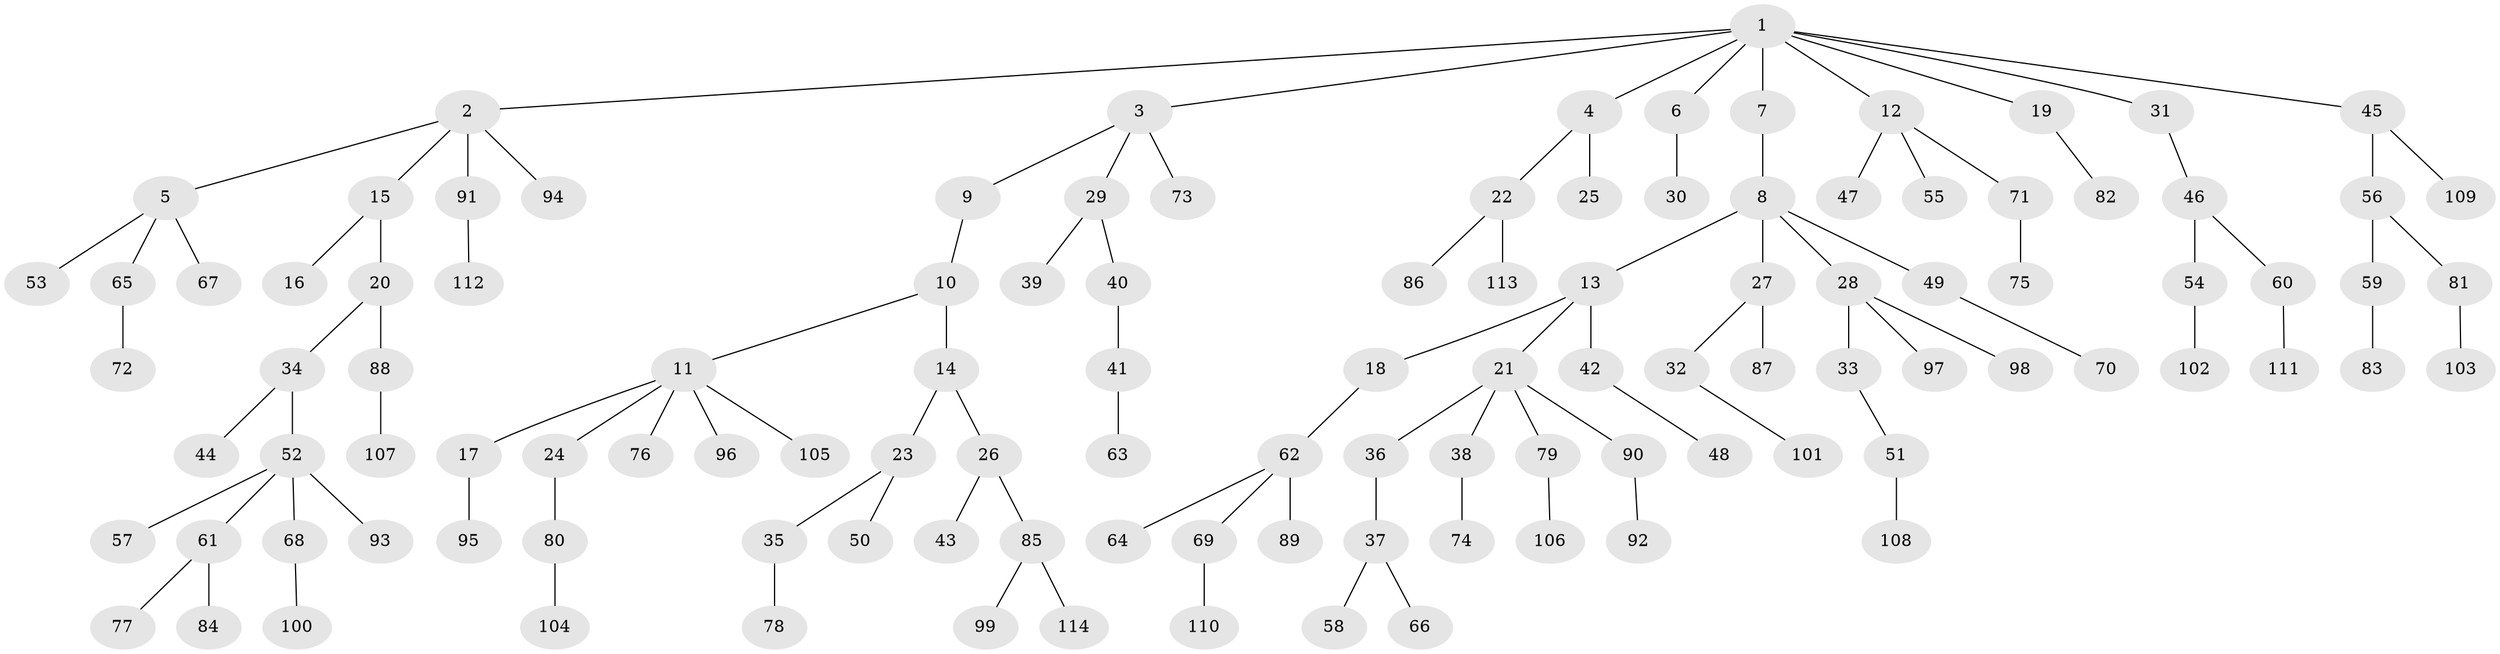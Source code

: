 // coarse degree distribution, {8: 0.027777777777777776, 3: 0.1388888888888889, 1: 0.6111111111111112, 2: 0.1388888888888889, 5: 0.027777777777777776, 4: 0.027777777777777776, 6: 0.027777777777777776}
// Generated by graph-tools (version 1.1) at 2025/51/03/04/25 22:51:24]
// undirected, 114 vertices, 113 edges
graph export_dot {
  node [color=gray90,style=filled];
  1;
  2;
  3;
  4;
  5;
  6;
  7;
  8;
  9;
  10;
  11;
  12;
  13;
  14;
  15;
  16;
  17;
  18;
  19;
  20;
  21;
  22;
  23;
  24;
  25;
  26;
  27;
  28;
  29;
  30;
  31;
  32;
  33;
  34;
  35;
  36;
  37;
  38;
  39;
  40;
  41;
  42;
  43;
  44;
  45;
  46;
  47;
  48;
  49;
  50;
  51;
  52;
  53;
  54;
  55;
  56;
  57;
  58;
  59;
  60;
  61;
  62;
  63;
  64;
  65;
  66;
  67;
  68;
  69;
  70;
  71;
  72;
  73;
  74;
  75;
  76;
  77;
  78;
  79;
  80;
  81;
  82;
  83;
  84;
  85;
  86;
  87;
  88;
  89;
  90;
  91;
  92;
  93;
  94;
  95;
  96;
  97;
  98;
  99;
  100;
  101;
  102;
  103;
  104;
  105;
  106;
  107;
  108;
  109;
  110;
  111;
  112;
  113;
  114;
  1 -- 2;
  1 -- 3;
  1 -- 4;
  1 -- 6;
  1 -- 7;
  1 -- 12;
  1 -- 19;
  1 -- 31;
  1 -- 45;
  2 -- 5;
  2 -- 15;
  2 -- 91;
  2 -- 94;
  3 -- 9;
  3 -- 29;
  3 -- 73;
  4 -- 22;
  4 -- 25;
  5 -- 53;
  5 -- 65;
  5 -- 67;
  6 -- 30;
  7 -- 8;
  8 -- 13;
  8 -- 27;
  8 -- 28;
  8 -- 49;
  9 -- 10;
  10 -- 11;
  10 -- 14;
  11 -- 17;
  11 -- 24;
  11 -- 76;
  11 -- 96;
  11 -- 105;
  12 -- 47;
  12 -- 55;
  12 -- 71;
  13 -- 18;
  13 -- 21;
  13 -- 42;
  14 -- 23;
  14 -- 26;
  15 -- 16;
  15 -- 20;
  17 -- 95;
  18 -- 62;
  19 -- 82;
  20 -- 34;
  20 -- 88;
  21 -- 36;
  21 -- 38;
  21 -- 79;
  21 -- 90;
  22 -- 86;
  22 -- 113;
  23 -- 35;
  23 -- 50;
  24 -- 80;
  26 -- 43;
  26 -- 85;
  27 -- 32;
  27 -- 87;
  28 -- 33;
  28 -- 97;
  28 -- 98;
  29 -- 39;
  29 -- 40;
  31 -- 46;
  32 -- 101;
  33 -- 51;
  34 -- 44;
  34 -- 52;
  35 -- 78;
  36 -- 37;
  37 -- 58;
  37 -- 66;
  38 -- 74;
  40 -- 41;
  41 -- 63;
  42 -- 48;
  45 -- 56;
  45 -- 109;
  46 -- 54;
  46 -- 60;
  49 -- 70;
  51 -- 108;
  52 -- 57;
  52 -- 61;
  52 -- 68;
  52 -- 93;
  54 -- 102;
  56 -- 59;
  56 -- 81;
  59 -- 83;
  60 -- 111;
  61 -- 77;
  61 -- 84;
  62 -- 64;
  62 -- 69;
  62 -- 89;
  65 -- 72;
  68 -- 100;
  69 -- 110;
  71 -- 75;
  79 -- 106;
  80 -- 104;
  81 -- 103;
  85 -- 99;
  85 -- 114;
  88 -- 107;
  90 -- 92;
  91 -- 112;
}
